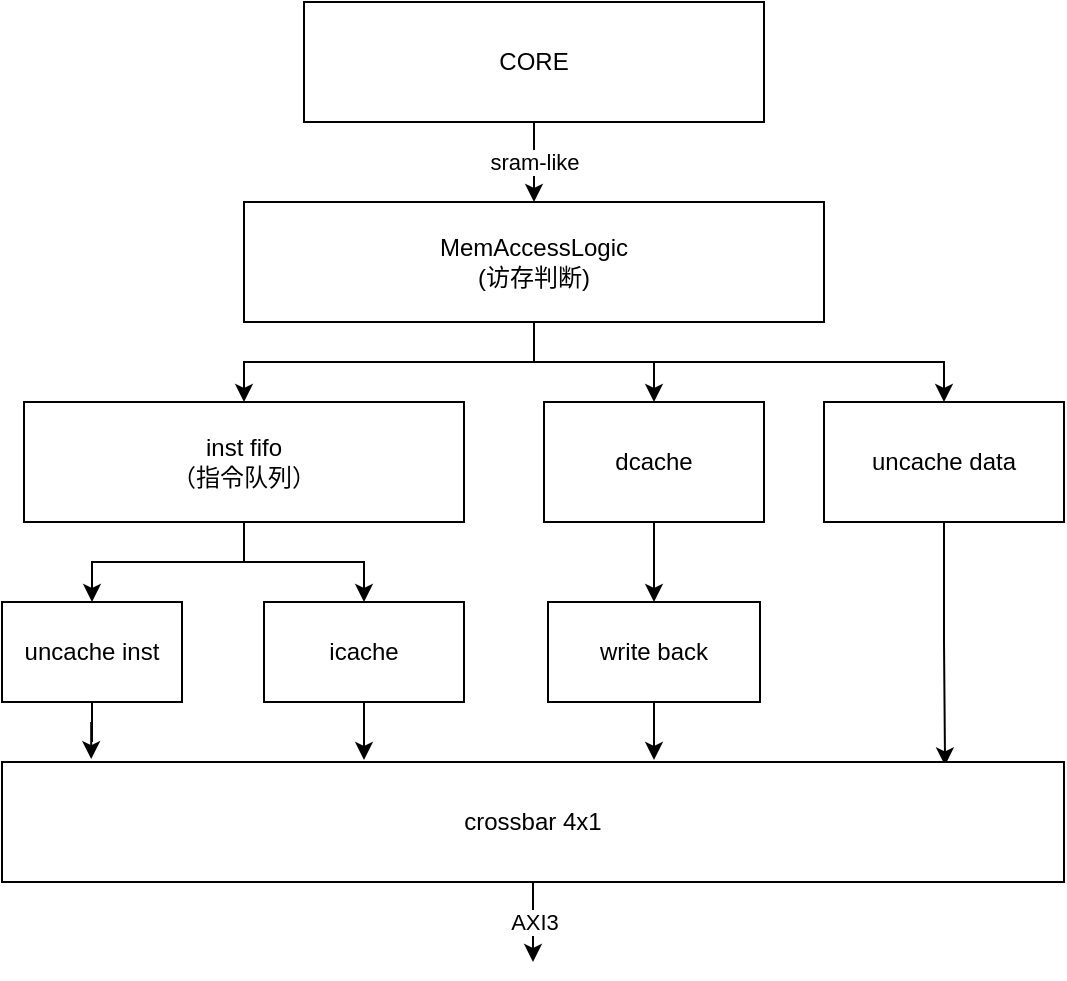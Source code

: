<mxfile version="14.9.4" type="device"><diagram id="BWKb97gOjn6ja2Z35PmL" name="Page-1"><mxGraphModel dx="1422" dy="753" grid="1" gridSize="10" guides="1" tooltips="1" connect="1" arrows="1" fold="1" page="1" pageScale="1" pageWidth="827" pageHeight="1169" math="0" shadow="0"><root><mxCell id="0"/><mxCell id="1" parent="0"/><mxCell id="S_8pf71nz6Hi9VLFCRIP-14" value="sram-like" style="edgeStyle=orthogonalEdgeStyle;rounded=0;orthogonalLoop=1;jettySize=auto;html=1;" edge="1" parent="1" source="S_8pf71nz6Hi9VLFCRIP-1" target="S_8pf71nz6Hi9VLFCRIP-2"><mxGeometry relative="1" as="geometry"/></mxCell><mxCell id="S_8pf71nz6Hi9VLFCRIP-1" value="CORE" style="rounded=0;whiteSpace=wrap;html=1;" vertex="1" parent="1"><mxGeometry x="260" y="110" width="230" height="60" as="geometry"/></mxCell><mxCell id="S_8pf71nz6Hi9VLFCRIP-15" style="edgeStyle=orthogonalEdgeStyle;rounded=0;orthogonalLoop=1;jettySize=auto;html=1;exitX=0.5;exitY=1;exitDx=0;exitDy=0;entryX=0.5;entryY=0;entryDx=0;entryDy=0;" edge="1" parent="1" source="S_8pf71nz6Hi9VLFCRIP-2" target="S_8pf71nz6Hi9VLFCRIP-10"><mxGeometry relative="1" as="geometry"/></mxCell><mxCell id="S_8pf71nz6Hi9VLFCRIP-31" style="edgeStyle=orthogonalEdgeStyle;rounded=0;orthogonalLoop=1;jettySize=auto;html=1;entryX=0.5;entryY=0;entryDx=0;entryDy=0;" edge="1" parent="1" source="S_8pf71nz6Hi9VLFCRIP-2" target="S_8pf71nz6Hi9VLFCRIP-5"><mxGeometry relative="1" as="geometry"/></mxCell><mxCell id="S_8pf71nz6Hi9VLFCRIP-33" style="edgeStyle=orthogonalEdgeStyle;rounded=0;orthogonalLoop=1;jettySize=auto;html=1;" edge="1" parent="1" source="S_8pf71nz6Hi9VLFCRIP-2" target="S_8pf71nz6Hi9VLFCRIP-6"><mxGeometry relative="1" as="geometry"/></mxCell><mxCell id="S_8pf71nz6Hi9VLFCRIP-2" value="MemAccessLogic&lt;br&gt;(访存判断)" style="rounded=0;whiteSpace=wrap;html=1;" vertex="1" parent="1"><mxGeometry x="230" y="210" width="290" height="60" as="geometry"/></mxCell><mxCell id="S_8pf71nz6Hi9VLFCRIP-36" style="edgeStyle=orthogonalEdgeStyle;rounded=0;orthogonalLoop=1;jettySize=auto;html=1;entryX=0.084;entryY=-0.024;entryDx=0;entryDy=0;entryPerimeter=0;" edge="1" parent="1" source="S_8pf71nz6Hi9VLFCRIP-3" target="S_8pf71nz6Hi9VLFCRIP-13"><mxGeometry relative="1" as="geometry"/></mxCell><mxCell id="S_8pf71nz6Hi9VLFCRIP-3" value="uncache inst" style="rounded=0;whiteSpace=wrap;html=1;" vertex="1" parent="1"><mxGeometry x="109" y="410" width="90" height="50" as="geometry"/></mxCell><mxCell id="S_8pf71nz6Hi9VLFCRIP-27" style="edgeStyle=orthogonalEdgeStyle;rounded=0;orthogonalLoop=1;jettySize=auto;html=1;" edge="1" parent="1" source="S_8pf71nz6Hi9VLFCRIP-4"><mxGeometry relative="1" as="geometry"><mxPoint x="290" y="489" as="targetPoint"/></mxGeometry></mxCell><mxCell id="S_8pf71nz6Hi9VLFCRIP-4" value="icache" style="rounded=0;whiteSpace=wrap;html=1;" vertex="1" parent="1"><mxGeometry x="240" y="410" width="100" height="50" as="geometry"/></mxCell><mxCell id="S_8pf71nz6Hi9VLFCRIP-30" style="edgeStyle=orthogonalEdgeStyle;rounded=0;orthogonalLoop=1;jettySize=auto;html=1;entryX=0.5;entryY=0;entryDx=0;entryDy=0;" edge="1" parent="1" source="S_8pf71nz6Hi9VLFCRIP-5" target="S_8pf71nz6Hi9VLFCRIP-12"><mxGeometry relative="1" as="geometry"><mxPoint x="435" y="400" as="targetPoint"/></mxGeometry></mxCell><mxCell id="S_8pf71nz6Hi9VLFCRIP-5" value="dcache" style="rounded=0;whiteSpace=wrap;html=1;" vertex="1" parent="1"><mxGeometry x="380" y="310" width="110" height="60" as="geometry"/></mxCell><mxCell id="S_8pf71nz6Hi9VLFCRIP-35" style="edgeStyle=orthogonalEdgeStyle;rounded=0;orthogonalLoop=1;jettySize=auto;html=1;entryX=0.888;entryY=0.029;entryDx=0;entryDy=0;entryPerimeter=0;" edge="1" parent="1" source="S_8pf71nz6Hi9VLFCRIP-6" target="S_8pf71nz6Hi9VLFCRIP-13"><mxGeometry relative="1" as="geometry"/></mxCell><mxCell id="S_8pf71nz6Hi9VLFCRIP-6" value="uncache data" style="rounded=0;whiteSpace=wrap;html=1;" vertex="1" parent="1"><mxGeometry x="520" y="310" width="120" height="60" as="geometry"/></mxCell><mxCell id="S_8pf71nz6Hi9VLFCRIP-24" style="edgeStyle=orthogonalEdgeStyle;rounded=0;orthogonalLoop=1;jettySize=auto;html=1;exitX=0.5;exitY=1;exitDx=0;exitDy=0;entryX=0.5;entryY=0;entryDx=0;entryDy=0;" edge="1" parent="1" source="S_8pf71nz6Hi9VLFCRIP-10" target="S_8pf71nz6Hi9VLFCRIP-3"><mxGeometry relative="1" as="geometry"/></mxCell><mxCell id="S_8pf71nz6Hi9VLFCRIP-25" style="edgeStyle=orthogonalEdgeStyle;rounded=0;orthogonalLoop=1;jettySize=auto;html=1;" edge="1" parent="1" source="S_8pf71nz6Hi9VLFCRIP-10" target="S_8pf71nz6Hi9VLFCRIP-4"><mxGeometry relative="1" as="geometry"/></mxCell><mxCell id="S_8pf71nz6Hi9VLFCRIP-10" value="inst fifo&lt;br&gt;（指令队列）" style="rounded=0;whiteSpace=wrap;html=1;" vertex="1" parent="1"><mxGeometry x="120" y="310" width="220" height="60" as="geometry"/></mxCell><mxCell id="S_8pf71nz6Hi9VLFCRIP-29" style="edgeStyle=orthogonalEdgeStyle;rounded=0;orthogonalLoop=1;jettySize=auto;html=1;" edge="1" parent="1" source="S_8pf71nz6Hi9VLFCRIP-12"><mxGeometry relative="1" as="geometry"><mxPoint x="435" y="489" as="targetPoint"/></mxGeometry></mxCell><mxCell id="S_8pf71nz6Hi9VLFCRIP-12" value="write back" style="rounded=0;whiteSpace=wrap;html=1;" vertex="1" parent="1"><mxGeometry x="382" y="410" width="106" height="50" as="geometry"/></mxCell><mxCell id="S_8pf71nz6Hi9VLFCRIP-37" value="AXI3" style="edgeStyle=orthogonalEdgeStyle;rounded=0;orthogonalLoop=1;jettySize=auto;html=1;" edge="1" parent="1" source="S_8pf71nz6Hi9VLFCRIP-13"><mxGeometry relative="1" as="geometry"><mxPoint x="374.5" y="590" as="targetPoint"/></mxGeometry></mxCell><mxCell id="S_8pf71nz6Hi9VLFCRIP-13" value="crossbar 4x1" style="rounded=0;whiteSpace=wrap;html=1;" vertex="1" parent="1"><mxGeometry x="109" y="490" width="531" height="60" as="geometry"/></mxCell><mxCell id="S_8pf71nz6Hi9VLFCRIP-23" style="edgeStyle=orthogonalEdgeStyle;rounded=0;orthogonalLoop=1;jettySize=auto;html=1;exitX=0.5;exitY=1;exitDx=0;exitDy=0;" edge="1" parent="1" source="S_8pf71nz6Hi9VLFCRIP-10" target="S_8pf71nz6Hi9VLFCRIP-10"><mxGeometry relative="1" as="geometry"/></mxCell></root></mxGraphModel></diagram></mxfile>